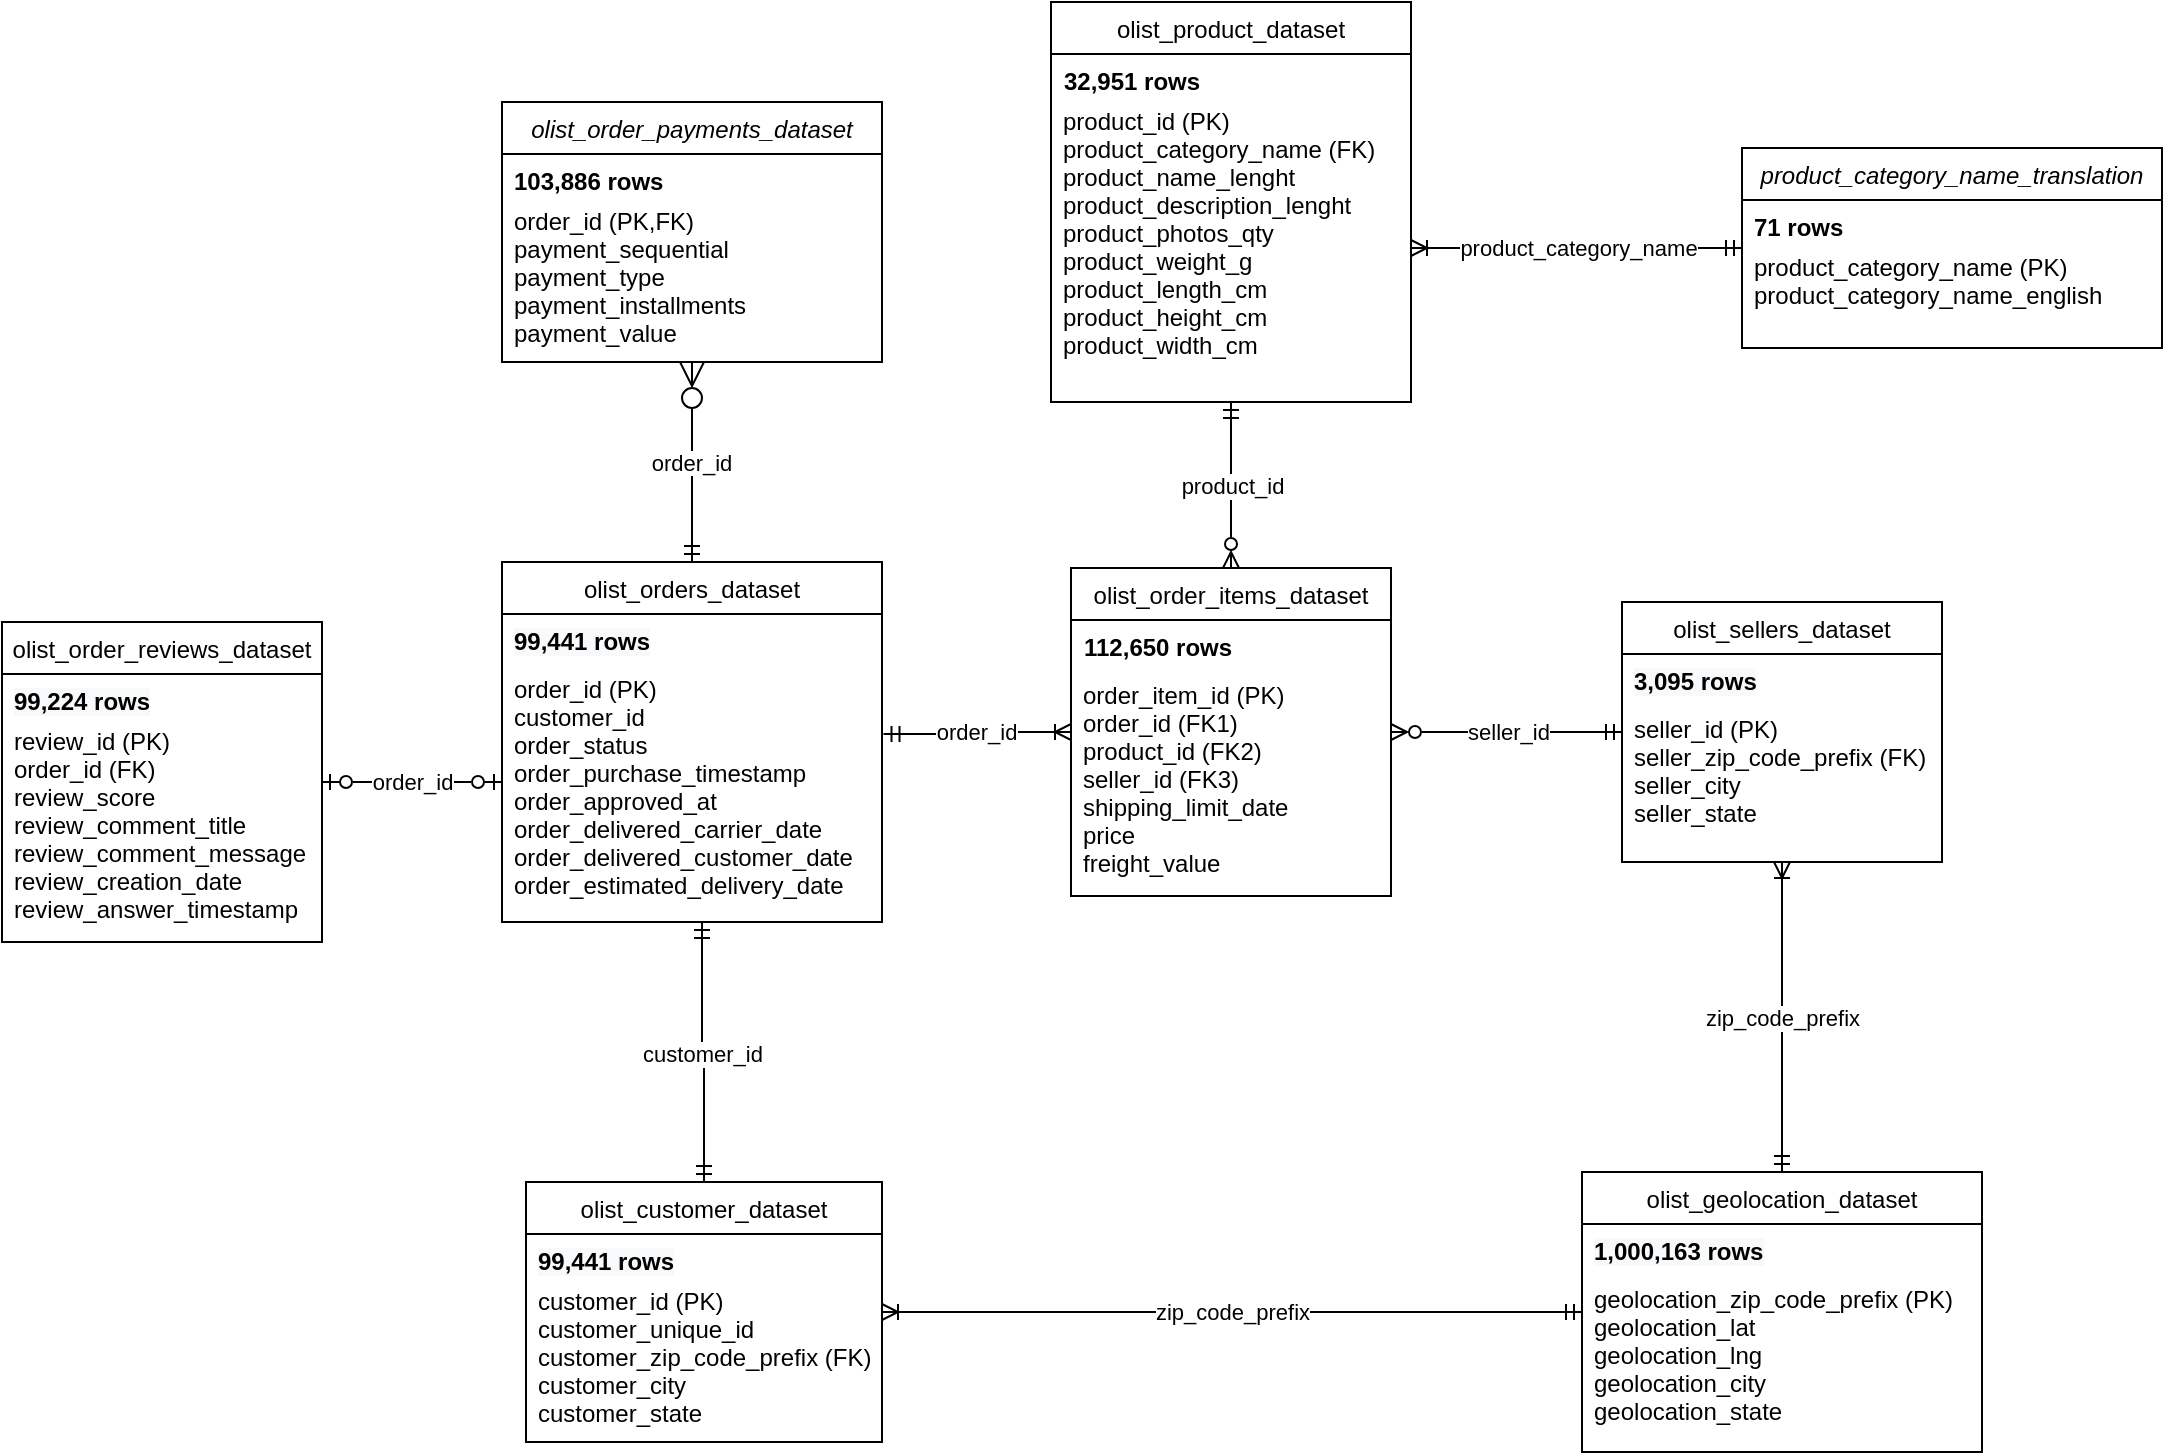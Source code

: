 <mxfile version="18.2.0" type="device"><diagram id="C5RBs43oDa-KdzZeNtuy" name="Page-1"><mxGraphModel dx="1346" dy="963" grid="1" gridSize="10" guides="1" tooltips="1" connect="1" arrows="1" fold="1" page="1" pageScale="1" pageWidth="1169" pageHeight="827" math="0" shadow="0"><root><mxCell id="WIyWlLk6GJQsqaUBKTNV-0"/><mxCell id="WIyWlLk6GJQsqaUBKTNV-1" parent="WIyWlLk6GJQsqaUBKTNV-0"/><mxCell id="zkfFHV4jXpPFQw0GAbJ--0" value="olist_order_payments_dataset" style="swimlane;fontStyle=2;align=center;verticalAlign=top;childLayout=stackLayout;horizontal=1;startSize=26;horizontalStack=0;resizeParent=1;resizeLast=0;collapsible=1;marginBottom=0;rounded=0;shadow=0;strokeWidth=1;" parent="WIyWlLk6GJQsqaUBKTNV-1" vertex="1"><mxGeometry x="300" y="130" width="190" height="130" as="geometry"><mxRectangle x="230" y="140" width="160" height="26" as="alternateBounds"/></mxGeometry></mxCell><mxCell id="BJ2iCjTmC2BYRuAiFaU9-5" value="103,886 rows" style="text;whiteSpace=wrap;html=1;spacingLeft=4;spacingRight=4;fontStyle=1" vertex="1" parent="zkfFHV4jXpPFQw0GAbJ--0"><mxGeometry y="26" width="190" height="20" as="geometry"/></mxCell><mxCell id="zkfFHV4jXpPFQw0GAbJ--1" value="order_id (PK,FK)&#10;payment_sequential&#10;payment_type&#10;payment_installments&#10;payment_value&#10; " style="text;align=left;verticalAlign=top;spacingLeft=4;spacingRight=4;overflow=hidden;rotatable=0;points=[[0,0.5],[1,0.5]];portConstraint=eastwest;fontStyle=0" parent="zkfFHV4jXpPFQw0GAbJ--0" vertex="1"><mxGeometry y="46" width="190" height="84" as="geometry"/></mxCell><mxCell id="zkfFHV4jXpPFQw0GAbJ--6" value="olist_orders_dataset" style="swimlane;fontStyle=0;align=center;verticalAlign=top;childLayout=stackLayout;horizontal=1;startSize=26;horizontalStack=0;resizeParent=1;resizeLast=0;collapsible=1;marginBottom=0;rounded=0;shadow=0;strokeWidth=1;" parent="WIyWlLk6GJQsqaUBKTNV-1" vertex="1"><mxGeometry x="300" y="360" width="190" height="180" as="geometry"><mxRectangle x="130" y="380" width="160" height="26" as="alternateBounds"/></mxGeometry></mxCell><mxCell id="BJ2iCjTmC2BYRuAiFaU9-0" value="&lt;span style=&quot;color: rgb(0, 0, 0); font-family: Helvetica; font-size: 12px; font-style: normal; font-variant-ligatures: normal; font-variant-caps: normal; letter-spacing: normal; orphans: 2; text-align: left; text-indent: 0px; text-transform: none; widows: 2; word-spacing: 0px; -webkit-text-stroke-width: 0px; background-color: rgb(248, 249, 250); text-decoration-thickness: initial; text-decoration-style: initial; text-decoration-color: initial; float: none; display: inline !important;&quot;&gt;99,441 rows&lt;/span&gt;" style="text;whiteSpace=wrap;html=1;fontStyle=1;spacingLeft=4;spacingRight=4;" vertex="1" parent="zkfFHV4jXpPFQw0GAbJ--6"><mxGeometry y="26" width="190" height="24" as="geometry"/></mxCell><mxCell id="zkfFHV4jXpPFQw0GAbJ--7" value="order_id (PK)&#10;customer_id&#10;order_status&#10;order_purchase_timestamp&#10;order_approved_at&#10;order_delivered_carrier_date&#10;order_delivered_customer_date&#10;order_estimated_delivery_date&#10; " style="text;align=left;verticalAlign=top;spacingLeft=4;spacingRight=4;overflow=hidden;rotatable=0;points=[[0,0.5],[1,0.5]];portConstraint=eastwest;" parent="zkfFHV4jXpPFQw0GAbJ--6" vertex="1"><mxGeometry y="50" width="190" height="120" as="geometry"/></mxCell><mxCell id="zkfFHV4jXpPFQw0GAbJ--12" value="order_id" style="endArrow=ERzeroToMany;endSize=10;endFill=0;shadow=0;strokeWidth=1;rounded=0;edgeStyle=elbowEdgeStyle;elbow=vertical;startArrow=ERmandOne;startFill=0;" parent="WIyWlLk6GJQsqaUBKTNV-1" source="zkfFHV4jXpPFQw0GAbJ--6" target="zkfFHV4jXpPFQw0GAbJ--0" edge="1"><mxGeometry width="160" relative="1" as="geometry"><mxPoint x="380" y="203" as="sourcePoint"/><mxPoint x="380" y="203" as="targetPoint"/></mxGeometry></mxCell><mxCell id="K1oox_aUet6bDeoSI0ST-19" value="seller_id" style="edgeStyle=orthogonalEdgeStyle;rounded=0;orthogonalLoop=1;jettySize=auto;html=1;entryX=0;entryY=0.5;entryDx=0;entryDy=0;endArrow=ERmandOne;endFill=0;startArrow=ERzeroToMany;startFill=0;" parent="WIyWlLk6GJQsqaUBKTNV-1" source="zkfFHV4jXpPFQw0GAbJ--13" target="K1oox_aUet6bDeoSI0ST-0" edge="1"><mxGeometry relative="1" as="geometry"/></mxCell><mxCell id="zkfFHV4jXpPFQw0GAbJ--13" value="olist_order_items_dataset" style="swimlane;fontStyle=0;align=center;verticalAlign=top;childLayout=stackLayout;horizontal=1;startSize=26;horizontalStack=0;resizeParent=1;resizeLast=0;collapsible=1;marginBottom=0;rounded=0;shadow=0;strokeWidth=1;" parent="WIyWlLk6GJQsqaUBKTNV-1" vertex="1"><mxGeometry x="584.5" y="363" width="160" height="164" as="geometry"><mxRectangle x="340" y="380" width="170" height="26" as="alternateBounds"/></mxGeometry></mxCell><mxCell id="BJ2iCjTmC2BYRuAiFaU9-9" value="112,650 rows" style="text;whiteSpace=wrap;html=1;fontStyle=1;spacingLeft=4;spacingRight=4;" vertex="1" parent="zkfFHV4jXpPFQw0GAbJ--13"><mxGeometry y="26" width="160" height="24" as="geometry"/></mxCell><mxCell id="zkfFHV4jXpPFQw0GAbJ--14" value="order_item_id (PK)&#10;order_id (FK1)&#10;product_id (FK2)&#10;seller_id (FK3)&#10;shipping_limit_date&#10;price&#10;freight_value&#10; " style="text;align=left;verticalAlign=top;spacingLeft=4;spacingRight=4;overflow=hidden;rotatable=0;points=[[0,0.5],[1,0.5]];portConstraint=eastwest;" parent="zkfFHV4jXpPFQw0GAbJ--13" vertex="1"><mxGeometry y="50" width="160" height="114" as="geometry"/></mxCell><mxCell id="K1oox_aUet6bDeoSI0ST-18" value="product_id" style="edgeStyle=orthogonalEdgeStyle;rounded=0;orthogonalLoop=1;jettySize=auto;html=1;entryX=0.5;entryY=0;entryDx=0;entryDy=0;startArrow=ERmandOne;startFill=0;endArrow=ERzeroToMany;endFill=0;" parent="WIyWlLk6GJQsqaUBKTNV-1" source="zkfFHV4jXpPFQw0GAbJ--17" target="zkfFHV4jXpPFQw0GAbJ--13" edge="1"><mxGeometry relative="1" as="geometry"/></mxCell><mxCell id="zkfFHV4jXpPFQw0GAbJ--17" value="olist_product_dataset" style="swimlane;fontStyle=0;align=center;verticalAlign=top;childLayout=stackLayout;horizontal=1;startSize=26;horizontalStack=0;resizeParent=1;resizeLast=0;collapsible=1;marginBottom=0;rounded=0;shadow=0;strokeWidth=1;" parent="WIyWlLk6GJQsqaUBKTNV-1" vertex="1"><mxGeometry x="574.5" y="80" width="180" height="200" as="geometry"><mxRectangle x="550" y="140" width="160" height="26" as="alternateBounds"/></mxGeometry></mxCell><mxCell id="BJ2iCjTmC2BYRuAiFaU9-7" value="32,951&amp;nbsp;rows" style="text;whiteSpace=wrap;html=1;spacingLeft=4;spacingRight=4;fontStyle=1" vertex="1" parent="zkfFHV4jXpPFQw0GAbJ--17"><mxGeometry y="26" width="180" height="20" as="geometry"/></mxCell><mxCell id="zkfFHV4jXpPFQw0GAbJ--22" value="product_id (PK)&#10;product_category_name (FK)&#10;product_name_lenght&#10;product_description_lenght&#10;product_photos_qty&#10;product_weight_g&#10;product_length_cm&#10;product_height_cm&#10;product_width_cm&#10; " style="text;align=left;verticalAlign=top;spacingLeft=4;spacingRight=4;overflow=hidden;rotatable=0;points=[[0,0.5],[1,0.5]];portConstraint=eastwest;rounded=0;shadow=0;html=0;" parent="zkfFHV4jXpPFQw0GAbJ--17" vertex="1"><mxGeometry y="46" width="180" height="154" as="geometry"/></mxCell><mxCell id="K1oox_aUet6bDeoSI0ST-20" value="zip_code_prefix" style="edgeStyle=orthogonalEdgeStyle;rounded=0;orthogonalLoop=1;jettySize=auto;html=1;endArrow=ERmandOne;endFill=0;startArrow=ERoneToMany;startFill=0;" parent="WIyWlLk6GJQsqaUBKTNV-1" source="K1oox_aUet6bDeoSI0ST-0" target="K1oox_aUet6bDeoSI0ST-3" edge="1"><mxGeometry relative="1" as="geometry"/></mxCell><mxCell id="K1oox_aUet6bDeoSI0ST-0" value="olist_sellers_dataset" style="swimlane;fontStyle=0;align=center;verticalAlign=top;childLayout=stackLayout;horizontal=1;startSize=26;horizontalStack=0;resizeParent=1;resizeLast=0;collapsible=1;marginBottom=0;rounded=0;shadow=0;strokeWidth=1;" parent="WIyWlLk6GJQsqaUBKTNV-1" vertex="1"><mxGeometry x="860" y="380" width="160" height="130" as="geometry"><mxRectangle x="340" y="380" width="170" height="26" as="alternateBounds"/></mxGeometry></mxCell><mxCell id="BJ2iCjTmC2BYRuAiFaU9-2" value="&lt;span style=&quot;color: rgb(0, 0, 0); font-family: Helvetica; font-size: 12px; font-style: normal; font-variant-ligatures: normal; font-variant-caps: normal; letter-spacing: normal; orphans: 2; text-align: left; text-indent: 0px; text-transform: none; widows: 2; word-spacing: 0px; -webkit-text-stroke-width: 0px; background-color: rgb(248, 249, 250); text-decoration-thickness: initial; text-decoration-style: initial; text-decoration-color: initial; float: none; display: inline !important;&quot;&gt;3,095 rows&lt;/span&gt;" style="text;whiteSpace=wrap;html=1;fontStyle=1;spacingLeft=4;spacingRight=4;" vertex="1" parent="K1oox_aUet6bDeoSI0ST-0"><mxGeometry y="26" width="160" height="24" as="geometry"/></mxCell><mxCell id="K1oox_aUet6bDeoSI0ST-1" value="seller_id (PK)&#10;seller_zip_code_prefix (FK)&#10;seller_city&#10;seller_state&#10; " style="text;align=left;verticalAlign=top;spacingLeft=4;spacingRight=4;overflow=hidden;rotatable=0;points=[[0,0.5],[1,0.5]];portConstraint=eastwest;" parent="K1oox_aUet6bDeoSI0ST-0" vertex="1"><mxGeometry y="50" width="160" height="74" as="geometry"/></mxCell><mxCell id="K1oox_aUet6bDeoSI0ST-3" value="olist_geolocation_dataset" style="swimlane;fontStyle=0;align=center;verticalAlign=top;childLayout=stackLayout;horizontal=1;startSize=26;horizontalStack=0;resizeParent=1;resizeLast=0;collapsible=1;marginBottom=0;rounded=0;shadow=0;strokeWidth=1;" parent="WIyWlLk6GJQsqaUBKTNV-1" vertex="1"><mxGeometry x="840" y="665" width="200" height="140" as="geometry"><mxRectangle x="340" y="380" width="170" height="26" as="alternateBounds"/></mxGeometry></mxCell><mxCell id="BJ2iCjTmC2BYRuAiFaU9-12" value="&lt;span style=&quot;color: rgb(0, 0, 0); font-family: Helvetica; font-size: 12px; font-style: normal; font-variant-ligatures: normal; font-variant-caps: normal; letter-spacing: normal; orphans: 2; text-align: left; text-indent: 0px; text-transform: none; widows: 2; word-spacing: 0px; -webkit-text-stroke-width: 0px; background-color: rgb(248, 249, 250); text-decoration-thickness: initial; text-decoration-style: initial; text-decoration-color: initial; float: none; display: inline !important;&quot;&gt;1,000,163 rows&lt;/span&gt;" style="text;whiteSpace=wrap;html=1;fontSize=12;fontFamily=Helvetica;fontColor=default;fontStyle=1;spacingLeft=4;spacingRight=4;" vertex="1" parent="K1oox_aUet6bDeoSI0ST-3"><mxGeometry y="26" width="200" height="24" as="geometry"/></mxCell><mxCell id="K1oox_aUet6bDeoSI0ST-4" value="geolocation_zip_code_prefix (PK)&#10;geolocation_lat&#10;geolocation_lng&#10;geolocation_city&#10;geolocation_state&#10; " style="text;align=left;verticalAlign=top;spacingLeft=4;spacingRight=4;overflow=hidden;rotatable=0;points=[[0,0.5],[1,0.5]];portConstraint=eastwest;" parent="K1oox_aUet6bDeoSI0ST-3" vertex="1"><mxGeometry y="50" width="200" height="84" as="geometry"/></mxCell><mxCell id="K1oox_aUet6bDeoSI0ST-16" value="customer_id" style="edgeStyle=orthogonalEdgeStyle;rounded=0;orthogonalLoop=1;jettySize=auto;html=1;exitX=0.5;exitY=0;exitDx=0;exitDy=0;startArrow=ERmandOne;startFill=0;endArrow=ERmandOne;endFill=0;" parent="WIyWlLk6GJQsqaUBKTNV-1" source="K1oox_aUet6bDeoSI0ST-6" edge="1"><mxGeometry relative="1" as="geometry"><mxPoint x="400" y="540" as="targetPoint"/><Array as="points"><mxPoint x="401" y="610"/><mxPoint x="400" y="610"/><mxPoint x="400" y="540"/></Array></mxGeometry></mxCell><mxCell id="K1oox_aUet6bDeoSI0ST-6" value="olist_customer_dataset" style="swimlane;fontStyle=0;align=center;verticalAlign=top;childLayout=stackLayout;horizontal=1;startSize=26;horizontalStack=0;resizeParent=1;resizeLast=0;collapsible=1;marginBottom=0;rounded=0;shadow=0;strokeWidth=1;" parent="WIyWlLk6GJQsqaUBKTNV-1" vertex="1"><mxGeometry x="312" y="670" width="178" height="130" as="geometry"><mxRectangle x="340" y="380" width="170" height="26" as="alternateBounds"/></mxGeometry></mxCell><mxCell id="BJ2iCjTmC2BYRuAiFaU9-3" value="&lt;span style=&quot;color: rgb(0, 0, 0); font-family: Helvetica; font-size: 12px; font-style: normal; font-variant-ligatures: normal; font-variant-caps: normal; letter-spacing: normal; orphans: 2; text-align: left; text-indent: 0px; text-transform: none; widows: 2; word-spacing: 0px; -webkit-text-stroke-width: 0px; background-color: rgb(248, 249, 250); text-decoration-thickness: initial; text-decoration-style: initial; text-decoration-color: initial; float: none; display: inline !important;&quot;&gt;99,441 rows&lt;/span&gt;" style="text;whiteSpace=wrap;html=1;spacingLeft=4;spacingRight=4;fontStyle=1" vertex="1" parent="K1oox_aUet6bDeoSI0ST-6"><mxGeometry y="26" width="178" height="20" as="geometry"/></mxCell><mxCell id="K1oox_aUet6bDeoSI0ST-7" value="customer_id (PK)&#10;customer_unique_id&#10;customer_zip_code_prefix (FK)&#10;customer_city&#10;customer_state&#10; " style="text;align=left;verticalAlign=top;spacingLeft=4;spacingRight=4;overflow=hidden;rotatable=0;points=[[0,0.5],[1,0.5]];portConstraint=eastwest;" parent="K1oox_aUet6bDeoSI0ST-6" vertex="1"><mxGeometry y="46" width="178" height="84" as="geometry"/></mxCell><mxCell id="K1oox_aUet6bDeoSI0ST-9" value="olist_order_reviews_dataset" style="swimlane;fontStyle=0;align=center;verticalAlign=top;childLayout=stackLayout;horizontal=1;startSize=26;horizontalStack=0;resizeParent=1;resizeLast=0;collapsible=1;marginBottom=0;rounded=0;shadow=0;strokeWidth=1;" parent="WIyWlLk6GJQsqaUBKTNV-1" vertex="1"><mxGeometry x="50" y="390" width="160" height="160" as="geometry"><mxRectangle x="130" y="380" width="160" height="26" as="alternateBounds"/></mxGeometry></mxCell><mxCell id="BJ2iCjTmC2BYRuAiFaU9-4" value="&lt;span style=&quot;color: rgb(0, 0, 0); font-family: Helvetica; font-size: 12px; font-style: normal; font-variant-ligatures: normal; font-variant-caps: normal; letter-spacing: normal; orphans: 2; text-align: left; text-indent: 0px; text-transform: none; widows: 2; word-spacing: 0px; -webkit-text-stroke-width: 0px; background-color: rgb(248, 249, 250); text-decoration-thickness: initial; text-decoration-style: initial; text-decoration-color: initial; float: none; display: inline !important;&quot;&gt;99,224 rows&lt;/span&gt;" style="text;whiteSpace=wrap;html=1;spacingLeft=4;spacingRight=4;fontStyle=1" vertex="1" parent="K1oox_aUet6bDeoSI0ST-9"><mxGeometry y="26" width="160" height="20" as="geometry"/></mxCell><mxCell id="K1oox_aUet6bDeoSI0ST-10" value="review_id (PK)&#10;order_id (FK)&#10;review_score&#10;review_comment_title&#10;review_comment_message&#10;review_creation_date&#10;review_answer_timestamp&#10; " style="text;align=left;verticalAlign=top;spacingLeft=4;spacingRight=4;overflow=hidden;rotatable=0;points=[[0,0.5],[1,0.5]];portConstraint=eastwest;" parent="K1oox_aUet6bDeoSI0ST-9" vertex="1"><mxGeometry y="46" width="160" height="104" as="geometry"/></mxCell><mxCell id="K1oox_aUet6bDeoSI0ST-15" value="order_id" style="rounded=0;orthogonalLoop=1;jettySize=auto;html=1;exitX=1;exitY=0.5;exitDx=0;exitDy=0;entryX=0;entryY=0.5;entryDx=0;entryDy=0;endArrow=ERzeroToOne;endFill=0;startArrow=ERzeroToOne;startFill=0;" parent="WIyWlLk6GJQsqaUBKTNV-1" source="K1oox_aUet6bDeoSI0ST-9" edge="1" target="zkfFHV4jXpPFQw0GAbJ--7"><mxGeometry relative="1" as="geometry"><mxPoint x="230" y="425" as="sourcePoint"/><mxPoint x="300" y="425" as="targetPoint"/></mxGeometry></mxCell><mxCell id="K1oox_aUet6bDeoSI0ST-17" value="order_id" style="edgeStyle=orthogonalEdgeStyle;rounded=0;orthogonalLoop=1;jettySize=auto;html=1;exitX=1.004;exitY=0.3;exitDx=0;exitDy=0;entryX=0;entryY=0.5;entryDx=0;entryDy=0;endArrow=ERoneToMany;endFill=0;startArrow=ERmandOne;startFill=0;exitPerimeter=0;" parent="WIyWlLk6GJQsqaUBKTNV-1" target="zkfFHV4jXpPFQw0GAbJ--13" edge="1" source="zkfFHV4jXpPFQw0GAbJ--7"><mxGeometry relative="1" as="geometry"><mxPoint x="460" y="425" as="sourcePoint"/></mxGeometry></mxCell><mxCell id="K1oox_aUet6bDeoSI0ST-21" value="zip_code_prefix" style="edgeStyle=orthogonalEdgeStyle;rounded=0;orthogonalLoop=1;jettySize=auto;html=1;entryX=0;entryY=0.5;entryDx=0;entryDy=0;startArrow=ERoneToMany;startFill=0;endArrow=ERmandOne;endFill=0;exitX=1;exitY=0.5;exitDx=0;exitDy=0;" parent="WIyWlLk6GJQsqaUBKTNV-1" source="K1oox_aUet6bDeoSI0ST-6" target="K1oox_aUet6bDeoSI0ST-3" edge="1"><mxGeometry relative="1" as="geometry"/></mxCell><mxCell id="K1oox_aUet6bDeoSI0ST-22" style="edgeStyle=none;rounded=0;orthogonalLoop=1;jettySize=auto;html=1;exitX=0.5;exitY=0;exitDx=0;exitDy=0;" parent="WIyWlLk6GJQsqaUBKTNV-1" source="K1oox_aUet6bDeoSI0ST-9" target="K1oox_aUet6bDeoSI0ST-9" edge="1"><mxGeometry relative="1" as="geometry"/></mxCell><mxCell id="K1oox_aUet6bDeoSI0ST-23" value="product_category_name_translation" style="swimlane;fontStyle=2;align=center;verticalAlign=top;childLayout=stackLayout;horizontal=1;startSize=26;horizontalStack=0;resizeParent=1;resizeLast=0;collapsible=1;marginBottom=0;rounded=0;shadow=0;strokeWidth=1;" parent="WIyWlLk6GJQsqaUBKTNV-1" vertex="1"><mxGeometry x="920" y="153" width="210" height="100" as="geometry"><mxRectangle x="230" y="140" width="160" height="26" as="alternateBounds"/></mxGeometry></mxCell><mxCell id="BJ2iCjTmC2BYRuAiFaU9-11" value="71 rows" style="text;whiteSpace=wrap;html=1;spacingLeft=4;spacingRight=4;fontStyle=1" vertex="1" parent="K1oox_aUet6bDeoSI0ST-23"><mxGeometry y="26" width="210" height="20" as="geometry"/></mxCell><mxCell id="K1oox_aUet6bDeoSI0ST-24" value="product_category_name (PK)&#10;product_category_name_english " style="text;align=left;verticalAlign=top;spacingLeft=4;spacingRight=4;overflow=hidden;rotatable=0;points=[[0,0.5],[1,0.5]];portConstraint=eastwest;fontStyle=0" parent="K1oox_aUet6bDeoSI0ST-23" vertex="1"><mxGeometry y="46" width="210" height="54" as="geometry"/></mxCell><mxCell id="K1oox_aUet6bDeoSI0ST-25" value="product_category_name" style="edgeStyle=none;rounded=0;orthogonalLoop=1;jettySize=auto;html=1;entryX=0;entryY=0.5;entryDx=0;entryDy=0;endArrow=ERmandOne;endFill=0;startArrow=ERoneToMany;startFill=0;" parent="WIyWlLk6GJQsqaUBKTNV-1" source="zkfFHV4jXpPFQw0GAbJ--22" target="K1oox_aUet6bDeoSI0ST-23" edge="1"><mxGeometry relative="1" as="geometry"/></mxCell></root></mxGraphModel></diagram></mxfile>